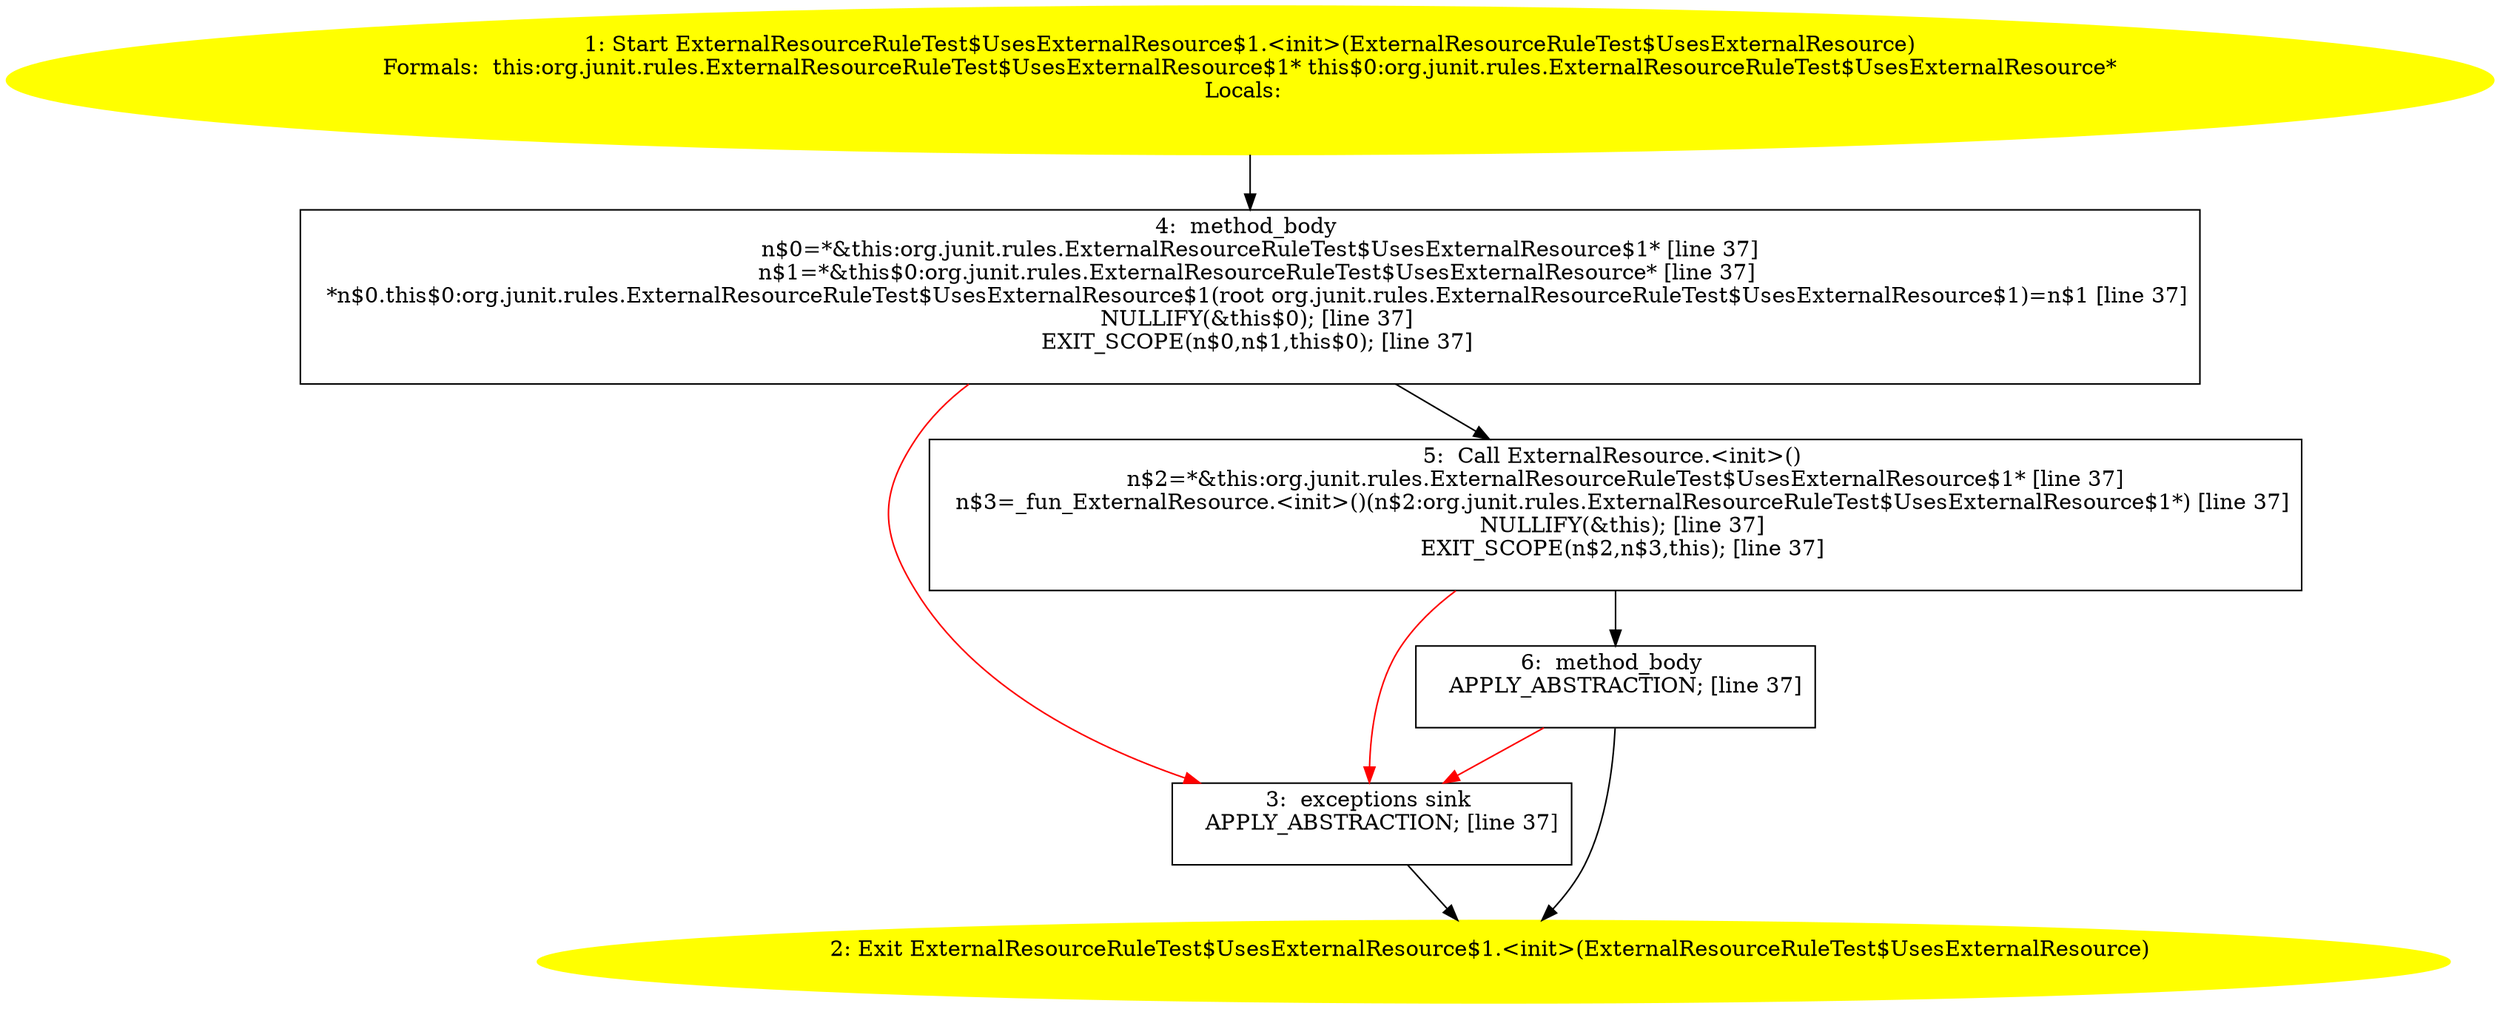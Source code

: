 /* @generated */
digraph cfg {
"org.junit.rules.ExternalResourceRuleTest$UsesExternalResource$1.<init>(org.junit.rules.ExternalResou.b26aa90916575268561218db83e6ce45_1" [label="1: Start ExternalResourceRuleTest$UsesExternalResource$1.<init>(ExternalResourceRuleTest$UsesExternalResource)\nFormals:  this:org.junit.rules.ExternalResourceRuleTest$UsesExternalResource$1* this$0:org.junit.rules.ExternalResourceRuleTest$UsesExternalResource*\nLocals:  \n  " color=yellow style=filled]
	

	 "org.junit.rules.ExternalResourceRuleTest$UsesExternalResource$1.<init>(org.junit.rules.ExternalResou.b26aa90916575268561218db83e6ce45_1" -> "org.junit.rules.ExternalResourceRuleTest$UsesExternalResource$1.<init>(org.junit.rules.ExternalResou.b26aa90916575268561218db83e6ce45_4" ;
"org.junit.rules.ExternalResourceRuleTest$UsesExternalResource$1.<init>(org.junit.rules.ExternalResou.b26aa90916575268561218db83e6ce45_2" [label="2: Exit ExternalResourceRuleTest$UsesExternalResource$1.<init>(ExternalResourceRuleTest$UsesExternalResource) \n  " color=yellow style=filled]
	

"org.junit.rules.ExternalResourceRuleTest$UsesExternalResource$1.<init>(org.junit.rules.ExternalResou.b26aa90916575268561218db83e6ce45_3" [label="3:  exceptions sink \n   APPLY_ABSTRACTION; [line 37]\n " shape="box"]
	

	 "org.junit.rules.ExternalResourceRuleTest$UsesExternalResource$1.<init>(org.junit.rules.ExternalResou.b26aa90916575268561218db83e6ce45_3" -> "org.junit.rules.ExternalResourceRuleTest$UsesExternalResource$1.<init>(org.junit.rules.ExternalResou.b26aa90916575268561218db83e6ce45_2" ;
"org.junit.rules.ExternalResourceRuleTest$UsesExternalResource$1.<init>(org.junit.rules.ExternalResou.b26aa90916575268561218db83e6ce45_4" [label="4:  method_body \n   n$0=*&this:org.junit.rules.ExternalResourceRuleTest$UsesExternalResource$1* [line 37]\n  n$1=*&this$0:org.junit.rules.ExternalResourceRuleTest$UsesExternalResource* [line 37]\n  *n$0.this$0:org.junit.rules.ExternalResourceRuleTest$UsesExternalResource$1(root org.junit.rules.ExternalResourceRuleTest$UsesExternalResource$1)=n$1 [line 37]\n  NULLIFY(&this$0); [line 37]\n  EXIT_SCOPE(n$0,n$1,this$0); [line 37]\n " shape="box"]
	

	 "org.junit.rules.ExternalResourceRuleTest$UsesExternalResource$1.<init>(org.junit.rules.ExternalResou.b26aa90916575268561218db83e6ce45_4" -> "org.junit.rules.ExternalResourceRuleTest$UsesExternalResource$1.<init>(org.junit.rules.ExternalResou.b26aa90916575268561218db83e6ce45_5" ;
	 "org.junit.rules.ExternalResourceRuleTest$UsesExternalResource$1.<init>(org.junit.rules.ExternalResou.b26aa90916575268561218db83e6ce45_4" -> "org.junit.rules.ExternalResourceRuleTest$UsesExternalResource$1.<init>(org.junit.rules.ExternalResou.b26aa90916575268561218db83e6ce45_3" [color="red" ];
"org.junit.rules.ExternalResourceRuleTest$UsesExternalResource$1.<init>(org.junit.rules.ExternalResou.b26aa90916575268561218db83e6ce45_5" [label="5:  Call ExternalResource.<init>() \n   n$2=*&this:org.junit.rules.ExternalResourceRuleTest$UsesExternalResource$1* [line 37]\n  n$3=_fun_ExternalResource.<init>()(n$2:org.junit.rules.ExternalResourceRuleTest$UsesExternalResource$1*) [line 37]\n  NULLIFY(&this); [line 37]\n  EXIT_SCOPE(n$2,n$3,this); [line 37]\n " shape="box"]
	

	 "org.junit.rules.ExternalResourceRuleTest$UsesExternalResource$1.<init>(org.junit.rules.ExternalResou.b26aa90916575268561218db83e6ce45_5" -> "org.junit.rules.ExternalResourceRuleTest$UsesExternalResource$1.<init>(org.junit.rules.ExternalResou.b26aa90916575268561218db83e6ce45_6" ;
	 "org.junit.rules.ExternalResourceRuleTest$UsesExternalResource$1.<init>(org.junit.rules.ExternalResou.b26aa90916575268561218db83e6ce45_5" -> "org.junit.rules.ExternalResourceRuleTest$UsesExternalResource$1.<init>(org.junit.rules.ExternalResou.b26aa90916575268561218db83e6ce45_3" [color="red" ];
"org.junit.rules.ExternalResourceRuleTest$UsesExternalResource$1.<init>(org.junit.rules.ExternalResou.b26aa90916575268561218db83e6ce45_6" [label="6:  method_body \n   APPLY_ABSTRACTION; [line 37]\n " shape="box"]
	

	 "org.junit.rules.ExternalResourceRuleTest$UsesExternalResource$1.<init>(org.junit.rules.ExternalResou.b26aa90916575268561218db83e6ce45_6" -> "org.junit.rules.ExternalResourceRuleTest$UsesExternalResource$1.<init>(org.junit.rules.ExternalResou.b26aa90916575268561218db83e6ce45_2" ;
	 "org.junit.rules.ExternalResourceRuleTest$UsesExternalResource$1.<init>(org.junit.rules.ExternalResou.b26aa90916575268561218db83e6ce45_6" -> "org.junit.rules.ExternalResourceRuleTest$UsesExternalResource$1.<init>(org.junit.rules.ExternalResou.b26aa90916575268561218db83e6ce45_3" [color="red" ];
}
